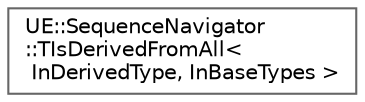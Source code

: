 digraph "Graphical Class Hierarchy"
{
 // INTERACTIVE_SVG=YES
 // LATEX_PDF_SIZE
  bgcolor="transparent";
  edge [fontname=Helvetica,fontsize=10,labelfontname=Helvetica,labelfontsize=10];
  node [fontname=Helvetica,fontsize=10,shape=box,height=0.2,width=0.4];
  rankdir="LR";
  Node0 [id="Node000000",label="UE::SequenceNavigator\l::TIsDerivedFromAll\<\l InDerivedType, InBaseTypes \>",height=0.2,width=0.4,color="grey40", fillcolor="white", style="filled",URL="$d1/da8/structUE_1_1SequenceNavigator_1_1TIsDerivedFromAll.html",tooltip="Returns true if InDerivedType is a derived type of ALL (And) the given InBaseTypes."];
}
